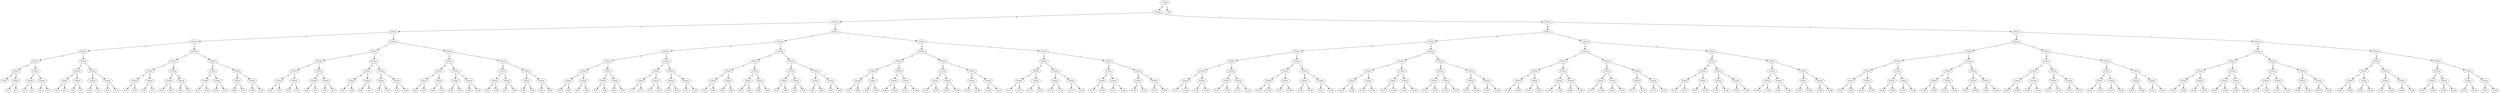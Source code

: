 // Huffman Tree
digraph {
	2737059044512 [label="7:None"]
	2737059075936 [label="0:None"]
	2737059044512 -> 2737059075936 [label=0]
	2737059047200 [label="0:None"]
	2737059075936 -> 2737059047200 [label=0]
	2737059040864 [label="0:None"]
	2737059047200 -> 2737059040864 [label=0]
	2737059101680 [label="0:None"]
	2737059040864 -> 2737059101680 [label=0]
	2737059101104 [label="0:None"]
	2737059101680 -> 2737059101104 [label=0]
	2737059100816 [label="0:None"]
	2737059101104 -> 2737059100816 [label=0]
	2737059100672 [label="0:None"]
	2737059100816 -> 2737059100672 [label=0]
	2737059100480 [label="0:255"]
	2737059100672 -> 2737059100480 [label=0]
	2737055803360 [label="0:None"]
	2737059100672 -> 2737055803360 [label=1]
	2736537194272 [label="0:0"]
	2737055803360 -> 2736537194272 [label=0]
	2737055803504 [label="0:1"]
	2737055803360 -> 2737055803504 [label=1]
	2737059100960 [label="0:None"]
	2737059100816 -> 2737059100960 [label=1]
	2737059037696 [label="0:None"]
	2737059100960 -> 2737059037696 [label=0]
	2737055804368 [label="0:2"]
	2737059037696 -> 2737055804368 [label=0]
	2737059037600 [label="0:3"]
	2737059037696 -> 2737059037600 [label=1]
	2737059037840 [label="0:None"]
	2737059100960 -> 2737059037840 [label=1]
	2737059037648 [label="0:4"]
	2737059037840 -> 2737059037648 [label=0]
	2737059037792 [label="0:5"]
	2737059037840 -> 2737059037792 [label=1]
	2737059101392 [label="0:None"]
	2737059101104 -> 2737059101392 [label=1]
	2737059101248 [label="0:None"]
	2737059101392 -> 2737059101248 [label=0]
	2737059038032 [label="0:None"]
	2737059101248 -> 2737059038032 [label=0]
	2737059037888 [label="0:6"]
	2737059038032 -> 2737059037888 [label=0]
	2737059037984 [label="0:7"]
	2737059038032 -> 2737059037984 [label=1]
	2737059038224 [label="0:None"]
	2737059101248 -> 2737059038224 [label=1]
	2737059038080 [label="0:8"]
	2737059038224 -> 2737059038080 [label=0]
	2737059038176 [label="0:9"]
	2737059038224 -> 2737059038176 [label=1]
	2737059101536 [label="0:None"]
	2737059101392 -> 2737059101536 [label=1]
	2737059038416 [label="0:None"]
	2737059101536 -> 2737059038416 [label=0]
	2737059038272 [label="0:10"]
	2737059038416 -> 2737059038272 [label=0]
	2737059038368 [label="0:11"]
	2737059038416 -> 2737059038368 [label=1]
	2737059038608 [label="0:None"]
	2737059101536 -> 2737059038608 [label=1]
	2737059038464 [label="0:12"]
	2737059038608 -> 2737059038464 [label=0]
	2737059038560 [label="0:13"]
	2737059038608 -> 2737059038560 [label=1]
	2737059102352 [label="0:None"]
	2737059101680 -> 2737059102352 [label=1]
	2737059101968 [label="0:None"]
	2737059102352 -> 2737059101968 [label=0]
	2737059101824 [label="0:None"]
	2737059101968 -> 2737059101824 [label=0]
	2737059038800 [label="0:None"]
	2737059101824 -> 2737059038800 [label=0]
	2737059038656 [label="0:14"]
	2737059038800 -> 2737059038656 [label=0]
	2737059038752 [label="0:15"]
	2737059038800 -> 2737059038752 [label=1]
	2737059038992 [label="0:None"]
	2737059101824 -> 2737059038992 [label=1]
	2737059038848 [label="0:16"]
	2737059038992 -> 2737059038848 [label=0]
	2737059038944 [label="0:17"]
	2737059038992 -> 2737059038944 [label=1]
	2737059102112 [label="0:None"]
	2737059101968 -> 2737059102112 [label=1]
	2737059039184 [label="0:None"]
	2737059102112 -> 2737059039184 [label=0]
	2737059039040 [label="0:18"]
	2737059039184 -> 2737059039040 [label=0]
	2737059039136 [label="0:19"]
	2737059039184 -> 2737059039136 [label=1]
	2737059039376 [label="0:None"]
	2737059102112 -> 2737059039376 [label=1]
	2737059039232 [label="0:20"]
	2737059039376 -> 2737059039232 [label=0]
	2737059039328 [label="0:21"]
	2737059039376 -> 2737059039328 [label=1]
	2737059040096 [label="0:None"]
	2737059102352 -> 2737059040096 [label=1]
	2737059039712 [label="0:None"]
	2737059040096 -> 2737059039712 [label=0]
	2737059039568 [label="0:None"]
	2737059039712 -> 2737059039568 [label=0]
	2737059039424 [label="0:22"]
	2737059039568 -> 2737059039424 [label=0]
	2737059039520 [label="0:23"]
	2737059039568 -> 2737059039520 [label=1]
	2737059039904 [label="0:None"]
	2737059039712 -> 2737059039904 [label=1]
	2737059039616 [label="0:24"]
	2737059039904 -> 2737059039616 [label=0]
	2737059039808 [label="0:25"]
	2737059039904 -> 2737059039808 [label=1]
	2737059040480 [label="0:None"]
	2737059040096 -> 2737059040480 [label=1]
	2737059040288 [label="0:None"]
	2737059040480 -> 2737059040288 [label=0]
	2737059040000 [label="0:26"]
	2737059040288 -> 2737059040000 [label=0]
	2737059040192 [label="0:27"]
	2737059040288 -> 2737059040192 [label=1]
	2737059040672 [label="0:None"]
	2737059040480 -> 2737059040672 [label=1]
	2737059040384 [label="0:28"]
	2737059040672 -> 2737059040384 [label=0]
	2737059040576 [label="0:29"]
	2737059040672 -> 2737059040576 [label=1]
	2737059043936 [label="0:None"]
	2737059040864 -> 2737059043936 [label=1]
	2737059042400 [label="0:None"]
	2737059043936 -> 2737059042400 [label=0]
	2737059041632 [label="0:None"]
	2737059042400 -> 2737059041632 [label=0]
	2737059041248 [label="0:None"]
	2737059041632 -> 2737059041248 [label=0]
	2737059041056 [label="0:None"]
	2737059041248 -> 2737059041056 [label=0]
	2737059040768 [label="0:30"]
	2737059041056 -> 2737059040768 [label=0]
	2737059040960 [label="0:31"]
	2737059041056 -> 2737059040960 [label=1]
	2737059041440 [label="0:None"]
	2737059041248 -> 2737059041440 [label=1]
	2737059041152 [label="0:32"]
	2737059041440 -> 2737059041152 [label=0]
	2737059041344 [label="0:33"]
	2737059041440 -> 2737059041344 [label=1]
	2737059042016 [label="0:None"]
	2737059041632 -> 2737059042016 [label=1]
	2737059041824 [label="0:None"]
	2737059042016 -> 2737059041824 [label=0]
	2737059041536 [label="0:34"]
	2737059041824 -> 2737059041536 [label=0]
	2737059041728 [label="0:35"]
	2737059041824 -> 2737059041728 [label=1]
	2737059042208 [label="0:None"]
	2737059042016 -> 2737059042208 [label=1]
	2737059041920 [label="0:36"]
	2737059042208 -> 2737059041920 [label=0]
	2737059042112 [label="0:37"]
	2737059042208 -> 2737059042112 [label=1]
	2737059043168 [label="0:None"]
	2737059042400 -> 2737059043168 [label=1]
	2737059042784 [label="0:None"]
	2737059043168 -> 2737059042784 [label=0]
	2737059042592 [label="0:None"]
	2737059042784 -> 2737059042592 [label=0]
	2737059042304 [label="0:38"]
	2737059042592 -> 2737059042304 [label=0]
	2737059042496 [label="0:39"]
	2737059042592 -> 2737059042496 [label=1]
	2737059042976 [label="0:None"]
	2737059042784 -> 2737059042976 [label=1]
	2737059042688 [label="0:40"]
	2737059042976 -> 2737059042688 [label=0]
	2737059042880 [label="0:41"]
	2737059042976 -> 2737059042880 [label=1]
	2737059043552 [label="0:None"]
	2737059043168 -> 2737059043552 [label=1]
	2737059043360 [label="0:None"]
	2737059043552 -> 2737059043360 [label=0]
	2737059043072 [label="0:42"]
	2737059043360 -> 2737059043072 [label=0]
	2737059043264 [label="0:43"]
	2737059043360 -> 2737059043264 [label=1]
	2737059043744 [label="0:None"]
	2737059043552 -> 2737059043744 [label=1]
	2737059043456 [label="0:44"]
	2737059043744 -> 2737059043456 [label=0]
	2737059043648 [label="0:45"]
	2737059043744 -> 2737059043648 [label=1]
	2737059045664 [label="0:None"]
	2737059043936 -> 2737059045664 [label=1]
	2737059044896 [label="0:None"]
	2737059045664 -> 2737059044896 [label=0]
	2737059044320 [label="0:None"]
	2737059044896 -> 2737059044320 [label=0]
	2737059044128 [label="0:None"]
	2737059044320 -> 2737059044128 [label=0]
	2737059043840 [label="0:46"]
	2737059044128 -> 2737059043840 [label=0]
	2737059044032 [label="0:47"]
	2737059044128 -> 2737059044032 [label=1]
	2737059044704 [label="0:None"]
	2737059044320 -> 2737059044704 [label=1]
	2737059044224 [label="0:48"]
	2737059044704 -> 2737059044224 [label=0]
	2737059044608 [label="0:50"]
	2737059044704 -> 2737059044608 [label=1]
	2737059045280 [label="0:None"]
	2737059044896 -> 2737059045280 [label=1]
	2737059045088 [label="0:None"]
	2737059045280 -> 2737059045088 [label=0]
	2737059044800 [label="0:51"]
	2737059045088 -> 2737059044800 [label=0]
	2737059044992 [label="0:52"]
	2737059045088 -> 2737059044992 [label=1]
	2737059045472 [label="0:None"]
	2737059045280 -> 2737059045472 [label=1]
	2737059045184 [label="0:53"]
	2737059045472 -> 2737059045184 [label=0]
	2737059045376 [label="0:54"]
	2737059045472 -> 2737059045376 [label=1]
	2737059046432 [label="0:None"]
	2737059045664 -> 2737059046432 [label=1]
	2737059046048 [label="0:None"]
	2737059046432 -> 2737059046048 [label=0]
	2737059045856 [label="0:None"]
	2737059046048 -> 2737059045856 [label=0]
	2737059045568 [label="0:55"]
	2737059045856 -> 2737059045568 [label=0]
	2737059045760 [label="0:56"]
	2737059045856 -> 2737059045760 [label=1]
	2737059046240 [label="0:None"]
	2737059046048 -> 2737059046240 [label=1]
	2737059045952 [label="0:57"]
	2737059046240 -> 2737059045952 [label=0]
	2737059046144 [label="0:58"]
	2737059046240 -> 2737059046144 [label=1]
	2737059046816 [label="0:None"]
	2737059046432 -> 2737059046816 [label=1]
	2737059046624 [label="0:None"]
	2737059046816 -> 2737059046624 [label=0]
	2737059046336 [label="0:59"]
	2737059046624 -> 2737059046336 [label=0]
	2737059046528 [label="0:60"]
	2737059046624 -> 2737059046528 [label=1]
	2737059047008 [label="0:None"]
	2737059046816 -> 2737059047008 [label=1]
	2737059046720 [label="0:61"]
	2737059047008 -> 2737059046720 [label=0]
	2737059046912 [label="0:62"]
	2737059047008 -> 2737059046912 [label=1]
	2737059053344 [label="0:None"]
	2737059047200 -> 2737059053344 [label=1]
	2737059050272 [label="0:None"]
	2737059053344 -> 2737059050272 [label=0]
	2737059048736 [label="0:None"]
	2737059050272 -> 2737059048736 [label=0]
	2737059047968 [label="0:None"]
	2737059048736 -> 2737059047968 [label=0]
	2737059047584 [label="0:None"]
	2737059047968 -> 2737059047584 [label=0]
	2737059047392 [label="0:None"]
	2737059047584 -> 2737059047392 [label=0]
	2737059047104 [label="0:63"]
	2737059047392 -> 2737059047104 [label=0]
	2737059047296 [label="0:64"]
	2737059047392 -> 2737059047296 [label=1]
	2737059047776 [label="0:None"]
	2737059047584 -> 2737059047776 [label=1]
	2737059047488 [label="0:65"]
	2737059047776 -> 2737059047488 [label=0]
	2737059047680 [label="0:66"]
	2737059047776 -> 2737059047680 [label=1]
	2737059048352 [label="0:None"]
	2737059047968 -> 2737059048352 [label=1]
	2737059048160 [label="0:None"]
	2737059048352 -> 2737059048160 [label=0]
	2737059047872 [label="0:67"]
	2737059048160 -> 2737059047872 [label=0]
	2737059048064 [label="0:68"]
	2737059048160 -> 2737059048064 [label=1]
	2737059048544 [label="0:None"]
	2737059048352 -> 2737059048544 [label=1]
	2737059048256 [label="0:69"]
	2737059048544 -> 2737059048256 [label=0]
	2737059048448 [label="0:70"]
	2737059048544 -> 2737059048448 [label=1]
	2737059049504 [label="0:None"]
	2737059048736 -> 2737059049504 [label=1]
	2737059049120 [label="0:None"]
	2737059049504 -> 2737059049120 [label=0]
	2737059048928 [label="0:None"]
	2737059049120 -> 2737059048928 [label=0]
	2737059048640 [label="0:71"]
	2737059048928 -> 2737059048640 [label=0]
	2737059048832 [label="0:72"]
	2737059048928 -> 2737059048832 [label=1]
	2737059049312 [label="0:None"]
	2737059049120 -> 2737059049312 [label=1]
	2737059049024 [label="0:73"]
	2737059049312 -> 2737059049024 [label=0]
	2737059049216 [label="0:74"]
	2737059049312 -> 2737059049216 [label=1]
	2737059049888 [label="0:None"]
	2737059049504 -> 2737059049888 [label=1]
	2737059049696 [label="0:None"]
	2737059049888 -> 2737059049696 [label=0]
	2737059049408 [label="0:75"]
	2737059049696 -> 2737059049408 [label=0]
	2737059049600 [label="0:76"]
	2737059049696 -> 2737059049600 [label=1]
	2737059050080 [label="0:None"]
	2737059049888 -> 2737059050080 [label=1]
	2737059049792 [label="0:77"]
	2737059050080 -> 2737059049792 [label=0]
	2737059049984 [label="0:78"]
	2737059050080 -> 2737059049984 [label=1]
	2737059051808 [label="0:None"]
	2737059050272 -> 2737059051808 [label=1]
	2737059051040 [label="0:None"]
	2737059051808 -> 2737059051040 [label=0]
	2737059050656 [label="0:None"]
	2737059051040 -> 2737059050656 [label=0]
	2737059050464 [label="0:None"]
	2737059050656 -> 2737059050464 [label=0]
	2737059050176 [label="0:79"]
	2737059050464 -> 2737059050176 [label=0]
	2737059050368 [label="0:80"]
	2737059050464 -> 2737059050368 [label=1]
	2737059050848 [label="0:None"]
	2737059050656 -> 2737059050848 [label=1]
	2737059050560 [label="0:81"]
	2737059050848 -> 2737059050560 [label=0]
	2737059050752 [label="0:82"]
	2737059050848 -> 2737059050752 [label=1]
	2737059051424 [label="0:None"]
	2737059051040 -> 2737059051424 [label=1]
	2737059051232 [label="0:None"]
	2737059051424 -> 2737059051232 [label=0]
	2737059050944 [label="0:83"]
	2737059051232 -> 2737059050944 [label=0]
	2737059051136 [label="0:84"]
	2737059051232 -> 2737059051136 [label=1]
	2737059051616 [label="0:None"]
	2737059051424 -> 2737059051616 [label=1]
	2737059051328 [label="0:85"]
	2737059051616 -> 2737059051328 [label=0]
	2737059051520 [label="0:86"]
	2737059051616 -> 2737059051520 [label=1]
	2737059052576 [label="0:None"]
	2737059051808 -> 2737059052576 [label=1]
	2737059052192 [label="0:None"]
	2737059052576 -> 2737059052192 [label=0]
	2737059052000 [label="0:None"]
	2737059052192 -> 2737059052000 [label=0]
	2737059051712 [label="0:87"]
	2737059052000 -> 2737059051712 [label=0]
	2737059051904 [label="0:88"]
	2737059052000 -> 2737059051904 [label=1]
	2737059052384 [label="0:None"]
	2737059052192 -> 2737059052384 [label=1]
	2737059052096 [label="0:89"]
	2737059052384 -> 2737059052096 [label=0]
	2737059052288 [label="0:90"]
	2737059052384 -> 2737059052288 [label=1]
	2737059052960 [label="0:None"]
	2737059052576 -> 2737059052960 [label=1]
	2737059052768 [label="0:None"]
	2737059052960 -> 2737059052768 [label=0]
	2737059052480 [label="0:91"]
	2737059052768 -> 2737059052480 [label=0]
	2737059052672 [label="0:92"]
	2737059052768 -> 2737059052672 [label=1]
	2737059053152 [label="0:None"]
	2737059052960 -> 2737059053152 [label=1]
	2737059052864 [label="0:93"]
	2737059053152 -> 2737059052864 [label=0]
	2737059053056 [label="0:94"]
	2737059053152 -> 2737059053056 [label=1]
	2737059072864 [label="0:None"]
	2737059053344 -> 2737059072864 [label=1]
	2737059071328 [label="0:None"]
	2737059072864 -> 2737059071328 [label=0]
	2737059070560 [label="0:None"]
	2737059071328 -> 2737059070560 [label=0]
	2737059070176 [label="0:None"]
	2737059070560 -> 2737059070176 [label=0]
	2737059070032 [label="0:None"]
	2737059070176 -> 2737059070032 [label=0]
	2737059053248 [label="0:95"]
	2737059070032 -> 2737059053248 [label=0]
	2737059053440 [label="0:96"]
	2737059070032 -> 2737059053440 [label=1]
	2737059070368 [label="0:None"]
	2737059070176 -> 2737059070368 [label=1]
	2737059070080 [label="0:97"]
	2737059070368 -> 2737059070080 [label=0]
	2737059070272 [label="0:98"]
	2737059070368 -> 2737059070272 [label=1]
	2737059070944 [label="0:None"]
	2737059070560 -> 2737059070944 [label=1]
	2737059070752 [label="0:None"]
	2737059070944 -> 2737059070752 [label=0]
	2737059070464 [label="0:99"]
	2737059070752 -> 2737059070464 [label=0]
	2737059070656 [label="0:100"]
	2737059070752 -> 2737059070656 [label=1]
	2737059071136 [label="0:None"]
	2737059070944 -> 2737059071136 [label=1]
	2737059070848 [label="0:101"]
	2737059071136 -> 2737059070848 [label=0]
	2737059071040 [label="0:102"]
	2737059071136 -> 2737059071040 [label=1]
	2737059072096 [label="0:None"]
	2737059071328 -> 2737059072096 [label=1]
	2737059071712 [label="0:None"]
	2737059072096 -> 2737059071712 [label=0]
	2737059071520 [label="0:None"]
	2737059071712 -> 2737059071520 [label=0]
	2737059071232 [label="0:103"]
	2737059071520 -> 2737059071232 [label=0]
	2737059071424 [label="0:104"]
	2737059071520 -> 2737059071424 [label=1]
	2737059071904 [label="0:None"]
	2737059071712 -> 2737059071904 [label=1]
	2737059071616 [label="0:105"]
	2737059071904 -> 2737059071616 [label=0]
	2737059071808 [label="0:106"]
	2737059071904 -> 2737059071808 [label=1]
	2737059072480 [label="0:None"]
	2737059072096 -> 2737059072480 [label=1]
	2737059072288 [label="0:None"]
	2737059072480 -> 2737059072288 [label=0]
	2737059072000 [label="0:107"]
	2737059072288 -> 2737059072000 [label=0]
	2737059072192 [label="0:108"]
	2737059072288 -> 2737059072192 [label=1]
	2737059072672 [label="0:None"]
	2737059072480 -> 2737059072672 [label=1]
	2737059072384 [label="0:109"]
	2737059072672 -> 2737059072384 [label=0]
	2737059072576 [label="0:110"]
	2737059072672 -> 2737059072576 [label=1]
	2737059074400 [label="0:None"]
	2737059072864 -> 2737059074400 [label=1]
	2737059073632 [label="0:None"]
	2737059074400 -> 2737059073632 [label=0]
	2737059073248 [label="0:None"]
	2737059073632 -> 2737059073248 [label=0]
	2737059073056 [label="0:None"]
	2737059073248 -> 2737059073056 [label=0]
	2737059072768 [label="0:111"]
	2737059073056 -> 2737059072768 [label=0]
	2737059072960 [label="0:112"]
	2737059073056 -> 2737059072960 [label=1]
	2737059073440 [label="0:None"]
	2737059073248 -> 2737059073440 [label=1]
	2737059073152 [label="0:113"]
	2737059073440 -> 2737059073152 [label=0]
	2737059073344 [label="0:114"]
	2737059073440 -> 2737059073344 [label=1]
	2737059074016 [label="0:None"]
	2737059073632 -> 2737059074016 [label=1]
	2737059073824 [label="0:None"]
	2737059074016 -> 2737059073824 [label=0]
	2737059073536 [label="0:115"]
	2737059073824 -> 2737059073536 [label=0]
	2737059073728 [label="0:116"]
	2737059073824 -> 2737059073728 [label=1]
	2737059074208 [label="0:None"]
	2737059074016 -> 2737059074208 [label=1]
	2737059073920 [label="0:117"]
	2737059074208 -> 2737059073920 [label=0]
	2737059074112 [label="0:118"]
	2737059074208 -> 2737059074112 [label=1]
	2737059075168 [label="0:None"]
	2737059074400 -> 2737059075168 [label=1]
	2737059074784 [label="0:None"]
	2737059075168 -> 2737059074784 [label=0]
	2737059074592 [label="0:None"]
	2737059074784 -> 2737059074592 [label=0]
	2737059074304 [label="0:119"]
	2737059074592 -> 2737059074304 [label=0]
	2737059074496 [label="0:120"]
	2737059074592 -> 2737059074496 [label=1]
	2737059074976 [label="0:None"]
	2737059074784 -> 2737059074976 [label=1]
	2737059074688 [label="0:121"]
	2737059074976 -> 2737059074688 [label=0]
	2737059074880 [label="0:122"]
	2737059074976 -> 2737059074880 [label=1]
	2737059075552 [label="0:None"]
	2737059075168 -> 2737059075552 [label=1]
	2737059075360 [label="0:None"]
	2737059075552 -> 2737059075360 [label=0]
	2737059075072 [label="0:123"]
	2737059075360 -> 2737059075072 [label=0]
	2737059075264 [label="0:124"]
	2737059075360 -> 2737059075264 [label=1]
	2737059075744 [label="0:None"]
	2737059075552 -> 2737059075744 [label=1]
	2737059075456 [label="0:125"]
	2737059075744 -> 2737059075456 [label=0]
	2737059075648 [label="0:126"]
	2737059075744 -> 2737059075648 [label=1]
	2737059088288 [label="0:None"]
	2737059075936 -> 2737059088288 [label=1]
	2737059082080 [label="0:None"]
	2737059088288 -> 2737059082080 [label=0]
	2737059079008 [label="0:None"]
	2737059082080 -> 2737059079008 [label=0]
	2737059077472 [label="0:None"]
	2737059079008 -> 2737059077472 [label=0]
	2737059076704 [label="0:None"]
	2737059077472 -> 2737059076704 [label=0]
	2737059076320 [label="0:None"]
	2737059076704 -> 2737059076320 [label=0]
	2737059076128 [label="0:None"]
	2737059076320 -> 2737059076128 [label=0]
	2737059075840 [label="0:127"]
	2737059076128 -> 2737059075840 [label=0]
	2737059076032 [label="0:128"]
	2737059076128 -> 2737059076032 [label=1]
	2737059076512 [label="0:None"]
	2737059076320 -> 2737059076512 [label=1]
	2737059076224 [label="0:129"]
	2737059076512 -> 2737059076224 [label=0]
	2737059076416 [label="0:130"]
	2737059076512 -> 2737059076416 [label=1]
	2737059077088 [label="0:None"]
	2737059076704 -> 2737059077088 [label=1]
	2737059076896 [label="0:None"]
	2737059077088 -> 2737059076896 [label=0]
	2737059076608 [label="0:131"]
	2737059076896 -> 2737059076608 [label=0]
	2737059076800 [label="0:132"]
	2737059076896 -> 2737059076800 [label=1]
	2737059077280 [label="0:None"]
	2737059077088 -> 2737059077280 [label=1]
	2737059076992 [label="0:133"]
	2737059077280 -> 2737059076992 [label=0]
	2737059077184 [label="0:134"]
	2737059077280 -> 2737059077184 [label=1]
	2737059078240 [label="0:None"]
	2737059077472 -> 2737059078240 [label=1]
	2737059077856 [label="0:None"]
	2737059078240 -> 2737059077856 [label=0]
	2737059077664 [label="0:None"]
	2737059077856 -> 2737059077664 [label=0]
	2737059077376 [label="0:135"]
	2737059077664 -> 2737059077376 [label=0]
	2737059077568 [label="0:136"]
	2737059077664 -> 2737059077568 [label=1]
	2737059078048 [label="0:None"]
	2737059077856 -> 2737059078048 [label=1]
	2737059077760 [label="0:137"]
	2737059078048 -> 2737059077760 [label=0]
	2737059077952 [label="0:138"]
	2737059078048 -> 2737059077952 [label=1]
	2737059078624 [label="0:None"]
	2737059078240 -> 2737059078624 [label=1]
	2737059078432 [label="0:None"]
	2737059078624 -> 2737059078432 [label=0]
	2737059078144 [label="0:139"]
	2737059078432 -> 2737059078144 [label=0]
	2737059078336 [label="0:140"]
	2737059078432 -> 2737059078336 [label=1]
	2737059078816 [label="0:None"]
	2737059078624 -> 2737059078816 [label=1]
	2737059078528 [label="0:141"]
	2737059078816 -> 2737059078528 [label=0]
	2737059078720 [label="0:142"]
	2737059078816 -> 2737059078720 [label=1]
	2737059080544 [label="0:None"]
	2737059079008 -> 2737059080544 [label=1]
	2737059079776 [label="0:None"]
	2737059080544 -> 2737059079776 [label=0]
	2737059079392 [label="0:None"]
	2737059079776 -> 2737059079392 [label=0]
	2737059079200 [label="0:None"]
	2737059079392 -> 2737059079200 [label=0]
	2737059078912 [label="0:143"]
	2737059079200 -> 2737059078912 [label=0]
	2737059079104 [label="0:144"]
	2737059079200 -> 2737059079104 [label=1]
	2737059079584 [label="0:None"]
	2737059079392 -> 2737059079584 [label=1]
	2737059079296 [label="0:145"]
	2737059079584 -> 2737059079296 [label=0]
	2737059079488 [label="0:146"]
	2737059079584 -> 2737059079488 [label=1]
	2737059080160 [label="0:None"]
	2737059079776 -> 2737059080160 [label=1]
	2737059079968 [label="0:None"]
	2737059080160 -> 2737059079968 [label=0]
	2737059079680 [label="0:147"]
	2737059079968 -> 2737059079680 [label=0]
	2737059079872 [label="0:148"]
	2737059079968 -> 2737059079872 [label=1]
	2737059080352 [label="0:None"]
	2737059080160 -> 2737059080352 [label=1]
	2737059080064 [label="0:149"]
	2737059080352 -> 2737059080064 [label=0]
	2737059080256 [label="0:150"]
	2737059080352 -> 2737059080256 [label=1]
	2737059081312 [label="0:None"]
	2737059080544 -> 2737059081312 [label=1]
	2737059080928 [label="0:None"]
	2737059081312 -> 2737059080928 [label=0]
	2737059080736 [label="0:None"]
	2737059080928 -> 2737059080736 [label=0]
	2737059080448 [label="0:151"]
	2737059080736 -> 2737059080448 [label=0]
	2737059080640 [label="0:152"]
	2737059080736 -> 2737059080640 [label=1]
	2737059081120 [label="0:None"]
	2737059080928 -> 2737059081120 [label=1]
	2737059080832 [label="0:153"]
	2737059081120 -> 2737059080832 [label=0]
	2737059081024 [label="0:154"]
	2737059081120 -> 2737059081024 [label=1]
	2737059081696 [label="0:None"]
	2737059081312 -> 2737059081696 [label=1]
	2737059081504 [label="0:None"]
	2737059081696 -> 2737059081504 [label=0]
	2737059081216 [label="0:155"]
	2737059081504 -> 2737059081216 [label=0]
	2737059081408 [label="0:156"]
	2737059081504 -> 2737059081408 [label=1]
	2737059081888 [label="0:None"]
	2737059081696 -> 2737059081888 [label=1]
	2737059081600 [label="0:157"]
	2737059081888 -> 2737059081600 [label=0]
	2737059081792 [label="0:158"]
	2737059081888 -> 2737059081792 [label=1]
	2737059085152 [label="0:None"]
	2737059082080 -> 2737059085152 [label=1]
	2737059083616 [label="0:None"]
	2737059085152 -> 2737059083616 [label=0]
	2737059082848 [label="0:None"]
	2737059083616 -> 2737059082848 [label=0]
	2737059082464 [label="0:None"]
	2737059082848 -> 2737059082464 [label=0]
	2737059082272 [label="0:None"]
	2737059082464 -> 2737059082272 [label=0]
	2737059081984 [label="0:159"]
	2737059082272 -> 2737059081984 [label=0]
	2737059082176 [label="0:160"]
	2737059082272 -> 2737059082176 [label=1]
	2737059082656 [label="0:None"]
	2737059082464 -> 2737059082656 [label=1]
	2737059082368 [label="0:161"]
	2737059082656 -> 2737059082368 [label=0]
	2737059082560 [label="0:162"]
	2737059082656 -> 2737059082560 [label=1]
	2737059083232 [label="0:None"]
	2737059082848 -> 2737059083232 [label=1]
	2737059083040 [label="0:None"]
	2737059083232 -> 2737059083040 [label=0]
	2737059082752 [label="0:163"]
	2737059083040 -> 2737059082752 [label=0]
	2737059082944 [label="0:164"]
	2737059083040 -> 2737059082944 [label=1]
	2737059083424 [label="0:None"]
	2737059083232 -> 2737059083424 [label=1]
	2737059083136 [label="0:165"]
	2737059083424 -> 2737059083136 [label=0]
	2737059083328 [label="0:166"]
	2737059083424 -> 2737059083328 [label=1]
	2737059084384 [label="0:None"]
	2737059083616 -> 2737059084384 [label=1]
	2737059084000 [label="0:None"]
	2737059084384 -> 2737059084000 [label=0]
	2737059083808 [label="0:None"]
	2737059084000 -> 2737059083808 [label=0]
	2737059083520 [label="0:167"]
	2737059083808 -> 2737059083520 [label=0]
	2737059083712 [label="0:168"]
	2737059083808 -> 2737059083712 [label=1]
	2737059084192 [label="0:None"]
	2737059084000 -> 2737059084192 [label=1]
	2737059083904 [label="0:169"]
	2737059084192 -> 2737059083904 [label=0]
	2737059084096 [label="0:170"]
	2737059084192 -> 2737059084096 [label=1]
	2737059084768 [label="0:None"]
	2737059084384 -> 2737059084768 [label=1]
	2737059084576 [label="0:None"]
	2737059084768 -> 2737059084576 [label=0]
	2737059084288 [label="0:171"]
	2737059084576 -> 2737059084288 [label=0]
	2737059084480 [label="0:172"]
	2737059084576 -> 2737059084480 [label=1]
	2737059084960 [label="0:None"]
	2737059084768 -> 2737059084960 [label=1]
	2737059084672 [label="0:173"]
	2737059084960 -> 2737059084672 [label=0]
	2737059084864 [label="0:174"]
	2737059084960 -> 2737059084864 [label=1]
	2737059086752 [label="0:None"]
	2737059085152 -> 2737059086752 [label=1]
	2737059085920 [label="0:None"]
	2737059086752 -> 2737059085920 [label=0]
	2737059085536 [label="0:None"]
	2737059085920 -> 2737059085536 [label=0]
	2737059085344 [label="0:None"]
	2737059085536 -> 2737059085344 [label=0]
	2737059085056 [label="0:175"]
	2737059085344 -> 2737059085056 [label=0]
	2737059085248 [label="0:176"]
	2737059085344 -> 2737059085248 [label=1]
	2737059085728 [label="0:None"]
	2737059085536 -> 2737059085728 [label=1]
	2737059085440 [label="0:177"]
	2737059085728 -> 2737059085440 [label=0]
	2737059085632 [label="0:178"]
	2737059085728 -> 2737059085632 [label=1]
	2737059086608 [label="0:None"]
	2737059085920 -> 2737059086608 [label=1]
	2737059086112 [label="0:None"]
	2737059086608 -> 2737059086112 [label=0]
	2737059085824 [label="0:179"]
	2737059086112 -> 2737059085824 [label=0]
	2737059086016 [label="0:180"]
	2737059086112 -> 2737059086016 [label=1]
	2737059086304 [label="0:None"]
	2737059086608 -> 2737059086304 [label=1]
	2737059086208 [label="0:181"]
	2737059086304 -> 2737059086208 [label=0]
	2737059086464 [label="0:182"]
	2737059086304 -> 2737059086464 [label=1]
	2737059087520 [label="0:None"]
	2737059086752 -> 2737059087520 [label=1]
	2737059087136 [label="0:None"]
	2737059087520 -> 2737059087136 [label=0]
	2737059086944 [label="0:None"]
	2737059087136 -> 2737059086944 [label=0]
	2737059086656 [label="0:183"]
	2737059086944 -> 2737059086656 [label=0]
	2737059086848 [label="0:184"]
	2737059086944 -> 2737059086848 [label=1]
	2737059087328 [label="0:None"]
	2737059087136 -> 2737059087328 [label=1]
	2737059087040 [label="0:185"]
	2737059087328 -> 2737059087040 [label=0]
	2737059087232 [label="0:186"]
	2737059087328 -> 2737059087232 [label=1]
	2737059087904 [label="0:None"]
	2737059087520 -> 2737059087904 [label=1]
	2737059087712 [label="0:None"]
	2737059087904 -> 2737059087712 [label=0]
	2737059087424 [label="0:187"]
	2737059087712 -> 2737059087424 [label=0]
	2737059087616 [label="0:188"]
	2737059087712 -> 2737059087616 [label=1]
	2737059088096 [label="0:None"]
	2737059087904 -> 2737059088096 [label=1]
	2737059087808 [label="0:189"]
	2737059088096 -> 2737059087808 [label=0]
	2737059088000 [label="0:190"]
	2737059088096 -> 2737059088000 [label=1]
	2737059094432 [label="0:None"]
	2737059088288 -> 2737059094432 [label=1]
	2737059091360 [label="0:None"]
	2737059094432 -> 2737059091360 [label=0]
	2737059089824 [label="0:None"]
	2737059091360 -> 2737059089824 [label=0]
	2737059089056 [label="0:None"]
	2737059089824 -> 2737059089056 [label=0]
	2737059088672 [label="0:None"]
	2737059089056 -> 2737059088672 [label=0]
	2737059088480 [label="0:None"]
	2737059088672 -> 2737059088480 [label=0]
	2737059088192 [label="0:191"]
	2737059088480 -> 2737059088192 [label=0]
	2737059088384 [label="0:192"]
	2737059088480 -> 2737059088384 [label=1]
	2737059088864 [label="0:None"]
	2737059088672 -> 2737059088864 [label=1]
	2737059088576 [label="0:193"]
	2737059088864 -> 2737059088576 [label=0]
	2737059088768 [label="0:194"]
	2737059088864 -> 2737059088768 [label=1]
	2737059089440 [label="0:None"]
	2737059089056 -> 2737059089440 [label=1]
	2737059089248 [label="0:None"]
	2737059089440 -> 2737059089248 [label=0]
	2737059088960 [label="0:195"]
	2737059089248 -> 2737059088960 [label=0]
	2737059089152 [label="0:196"]
	2737059089248 -> 2737059089152 [label=1]
	2737059089632 [label="0:None"]
	2737059089440 -> 2737059089632 [label=1]
	2737059089344 [label="0:197"]
	2737059089632 -> 2737059089344 [label=0]
	2737059089536 [label="0:198"]
	2737059089632 -> 2737059089536 [label=1]
	2737059090592 [label="0:None"]
	2737059089824 -> 2737059090592 [label=1]
	2737059090208 [label="0:None"]
	2737059090592 -> 2737059090208 [label=0]
	2737059090016 [label="0:None"]
	2737059090208 -> 2737059090016 [label=0]
	2737059089728 [label="0:199"]
	2737059090016 -> 2737059089728 [label=0]
	2737059089920 [label="0:200"]
	2737059090016 -> 2737059089920 [label=1]
	2737059090400 [label="0:None"]
	2737059090208 -> 2737059090400 [label=1]
	2737059090112 [label="0:201"]
	2737059090400 -> 2737059090112 [label=0]
	2737059090304 [label="0:202"]
	2737059090400 -> 2737059090304 [label=1]
	2737059090976 [label="0:None"]
	2737059090592 -> 2737059090976 [label=1]
	2737059090784 [label="0:None"]
	2737059090976 -> 2737059090784 [label=0]
	2737059090496 [label="0:203"]
	2737059090784 -> 2737059090496 [label=0]
	2737059090688 [label="0:204"]
	2737059090784 -> 2737059090688 [label=1]
	2737059091168 [label="0:None"]
	2737059090976 -> 2737059091168 [label=1]
	2737059090880 [label="0:205"]
	2737059091168 -> 2737059090880 [label=0]
	2737059091072 [label="0:206"]
	2737059091168 -> 2737059091072 [label=1]
	2737059092896 [label="0:None"]
	2737059091360 -> 2737059092896 [label=1]
	2737059092128 [label="0:None"]
	2737059092896 -> 2737059092128 [label=0]
	2737059091744 [label="0:None"]
	2737059092128 -> 2737059091744 [label=0]
	2737059091552 [label="0:None"]
	2737059091744 -> 2737059091552 [label=0]
	2737059091264 [label="0:207"]
	2737059091552 -> 2737059091264 [label=0]
	2737059091456 [label="0:208"]
	2737059091552 -> 2737059091456 [label=1]
	2737059091936 [label="0:None"]
	2737059091744 -> 2737059091936 [label=1]
	2737059091648 [label="0:209"]
	2737059091936 -> 2737059091648 [label=0]
	2737059091840 [label="0:210"]
	2737059091936 -> 2737059091840 [label=1]
	2737059092512 [label="0:None"]
	2737059092128 -> 2737059092512 [label=1]
	2737059092320 [label="0:None"]
	2737059092512 -> 2737059092320 [label=0]
	2737059092032 [label="0:211"]
	2737059092320 -> 2737059092032 [label=0]
	2737059092224 [label="0:212"]
	2737059092320 -> 2737059092224 [label=1]
	2737059092704 [label="0:None"]
	2737059092512 -> 2737059092704 [label=1]
	2737059092416 [label="0:213"]
	2737059092704 -> 2737059092416 [label=0]
	2737059092608 [label="0:214"]
	2737059092704 -> 2737059092608 [label=1]
	2737059093664 [label="0:None"]
	2737059092896 -> 2737059093664 [label=1]
	2737059093280 [label="0:None"]
	2737059093664 -> 2737059093280 [label=0]
	2737059093088 [label="0:None"]
	2737059093280 -> 2737059093088 [label=0]
	2737059092800 [label="0:215"]
	2737059093088 -> 2737059092800 [label=0]
	2737059092992 [label="0:216"]
	2737059093088 -> 2737059092992 [label=1]
	2737059093472 [label="0:None"]
	2737059093280 -> 2737059093472 [label=1]
	2737059093184 [label="0:217"]
	2737059093472 -> 2737059093184 [label=0]
	2737059093376 [label="0:218"]
	2737059093472 -> 2737059093376 [label=1]
	2737059094048 [label="0:None"]
	2737059093664 -> 2737059094048 [label=1]
	2737059093856 [label="0:None"]
	2737059094048 -> 2737059093856 [label=0]
	2737059093568 [label="0:219"]
	2737059093856 -> 2737059093568 [label=0]
	2737059093760 [label="0:220"]
	2737059093856 -> 2737059093760 [label=1]
	2737059094240 [label="0:None"]
	2737059094048 -> 2737059094240 [label=1]
	2737059093952 [label="0:221"]
	2737059094240 -> 2737059093952 [label=0]
	2737059094144 [label="0:222"]
	2737059094240 -> 2737059094144 [label=1]
	2737059097504 [label="0:None"]
	2737059094432 -> 2737059097504 [label=1]
	2737059095968 [label="0:None"]
	2737059097504 -> 2737059095968 [label=0]
	2737059095200 [label="0:None"]
	2737059095968 -> 2737059095200 [label=0]
	2737059094816 [label="0:None"]
	2737059095200 -> 2737059094816 [label=0]
	2737059094624 [label="0:None"]
	2737059094816 -> 2737059094624 [label=0]
	2737059094336 [label="0:223"]
	2737059094624 -> 2737059094336 [label=0]
	2737059094528 [label="0:224"]
	2737059094624 -> 2737059094528 [label=1]
	2737059095008 [label="0:None"]
	2737059094816 -> 2737059095008 [label=1]
	2737059094720 [label="0:225"]
	2737059095008 -> 2737059094720 [label=0]
	2737059094912 [label="0:226"]
	2737059095008 -> 2737059094912 [label=1]
	2737059095584 [label="0:None"]
	2737059095200 -> 2737059095584 [label=1]
	2737059095392 [label="0:None"]
	2737059095584 -> 2737059095392 [label=0]
	2737059095104 [label="0:227"]
	2737059095392 -> 2737059095104 [label=0]
	2737059095296 [label="0:228"]
	2737059095392 -> 2737059095296 [label=1]
	2737059095776 [label="0:None"]
	2737059095584 -> 2737059095776 [label=1]
	2737059095488 [label="0:229"]
	2737059095776 -> 2737059095488 [label=0]
	2737059095680 [label="0:230"]
	2737059095776 -> 2737059095680 [label=1]
	2737059096736 [label="0:None"]
	2737059095968 -> 2737059096736 [label=1]
	2737059096352 [label="0:None"]
	2737059096736 -> 2737059096352 [label=0]
	2737059096160 [label="0:None"]
	2737059096352 -> 2737059096160 [label=0]
	2737059095872 [label="0:231"]
	2737059096160 -> 2737059095872 [label=0]
	2737059096064 [label="0:232"]
	2737059096160 -> 2737059096064 [label=1]
	2737059096544 [label="0:None"]
	2737059096352 -> 2737059096544 [label=1]
	2737059096256 [label="0:233"]
	2737059096544 -> 2737059096256 [label=0]
	2737059096448 [label="0:234"]
	2737059096544 -> 2737059096448 [label=1]
	2737059097120 [label="0:None"]
	2737059096736 -> 2737059097120 [label=1]
	2737059096928 [label="0:None"]
	2737059097120 -> 2737059096928 [label=0]
	2737059096640 [label="0:235"]
	2737059096928 -> 2737059096640 [label=0]
	2737059096832 [label="0:236"]
	2737059096928 -> 2737059096832 [label=1]
	2737059097312 [label="0:None"]
	2737059097120 -> 2737059097312 [label=1]
	2737059097024 [label="0:237"]
	2737059097312 -> 2737059097024 [label=0]
	2737059097216 [label="0:238"]
	2737059097312 -> 2737059097216 [label=1]
	2737059099040 [label="0:None"]
	2737059097504 -> 2737059099040 [label=1]
	2737059098272 [label="0:None"]
	2737059099040 -> 2737059098272 [label=0]
	2737059097888 [label="0:None"]
	2737059098272 -> 2737059097888 [label=0]
	2737059097696 [label="0:None"]
	2737059097888 -> 2737059097696 [label=0]
	2737059097408 [label="0:239"]
	2737059097696 -> 2737059097408 [label=0]
	2737059097600 [label="0:240"]
	2737059097696 -> 2737059097600 [label=1]
	2737059098080 [label="0:None"]
	2737059097888 -> 2737059098080 [label=1]
	2737059097792 [label="0:241"]
	2737059098080 -> 2737059097792 [label=0]
	2737059097984 [label="0:242"]
	2737059098080 -> 2737059097984 [label=1]
	2737059098656 [label="0:None"]
	2737059098272 -> 2737059098656 [label=1]
	2737059098464 [label="0:None"]
	2737059098656 -> 2737059098464 [label=0]
	2737059098176 [label="0:243"]
	2737059098464 -> 2737059098176 [label=0]
	2737059098368 [label="0:244"]
	2737059098464 -> 2737059098368 [label=1]
	2737059098848 [label="0:None"]
	2737059098656 -> 2737059098848 [label=1]
	2737059098560 [label="0:245"]
	2737059098848 -> 2737059098560 [label=0]
	2737059098752 [label="0:246"]
	2737059098848 -> 2737059098752 [label=1]
	2737059099808 [label="0:None"]
	2737059099040 -> 2737059099808 [label=1]
	2737059099424 [label="0:None"]
	2737059099808 -> 2737059099424 [label=0]
	2737059099232 [label="0:None"]
	2737059099424 -> 2737059099232 [label=0]
	2737059098944 [label="0:247"]
	2737059099232 -> 2737059098944 [label=0]
	2737059099136 [label="0:248"]
	2737059099232 -> 2737059099136 [label=1]
	2737059099616 [label="0:None"]
	2737059099424 -> 2737059099616 [label=1]
	2737059099328 [label="0:249"]
	2737059099616 -> 2737059099328 [label=0]
	2737059099520 [label="0:250"]
	2737059099616 -> 2737059099520 [label=1]
	2737059100192 [label="0:None"]
	2737059099808 -> 2737059100192 [label=1]
	2737059100000 [label="0:None"]
	2737059100192 -> 2737059100000 [label=0]
	2737059099712 [label="0:251"]
	2737059100000 -> 2737059099712 [label=0]
	2737059099904 [label="0:252"]
	2737059100000 -> 2737059099904 [label=1]
	2737059100384 [label="0:None"]
	2737059100192 -> 2737059100384 [label=1]
	2737059100096 [label="0:253"]
	2737059100384 -> 2737059100096 [label=0]
	2737059100288 [label="0:254"]
	2737059100384 -> 2737059100288 [label=1]
	2737059044416 [label="7:49"]
	2737059044512 -> 2737059044416 [label=1]
}
